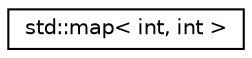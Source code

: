 digraph "Graphical Class Hierarchy"
{
  edge [fontname="Helvetica",fontsize="10",labelfontname="Helvetica",labelfontsize="10"];
  node [fontname="Helvetica",fontsize="10",shape=record];
  rankdir="LR";
  Node0 [label="std::map\< int, int \>",height=0.2,width=0.4,color="black", fillcolor="white", style="filled",URL="$classstd_1_1map.html"];
}
